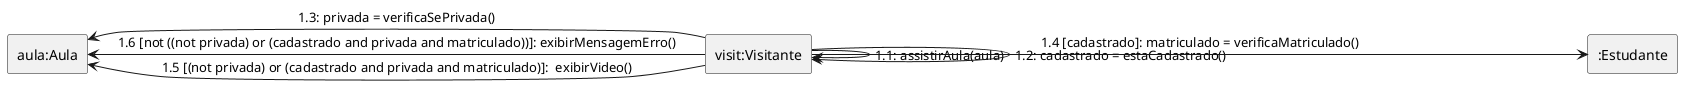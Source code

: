 @startuml assistir_aula

skinparam linestyle ortho
rectangle "visit:Visitante" as visitante
rectangle "aula:Aula" as aula
rectangle ":Estudante" as estudante

visitante-right->visitante: 1.1: assistirAula(aula)
visitante-right->visitante: 1.2: cadastrado = estaCadastrado()
visitante-right->aula: 1.3: privada = verificaSePrivada()
visitante-right->estudante: 1.4 [cadastrado]: matriculado = verificaMatriculado()  
visitante-left->aula: 1.5 [(not privada) or (cadastrado and privada and matriculado)]:  exibirVideo()
visitante-left->aula: 1.6 [not ((not privada) or (cadastrado and privada and matriculado))]: exibirMensagemErro()

@enduml